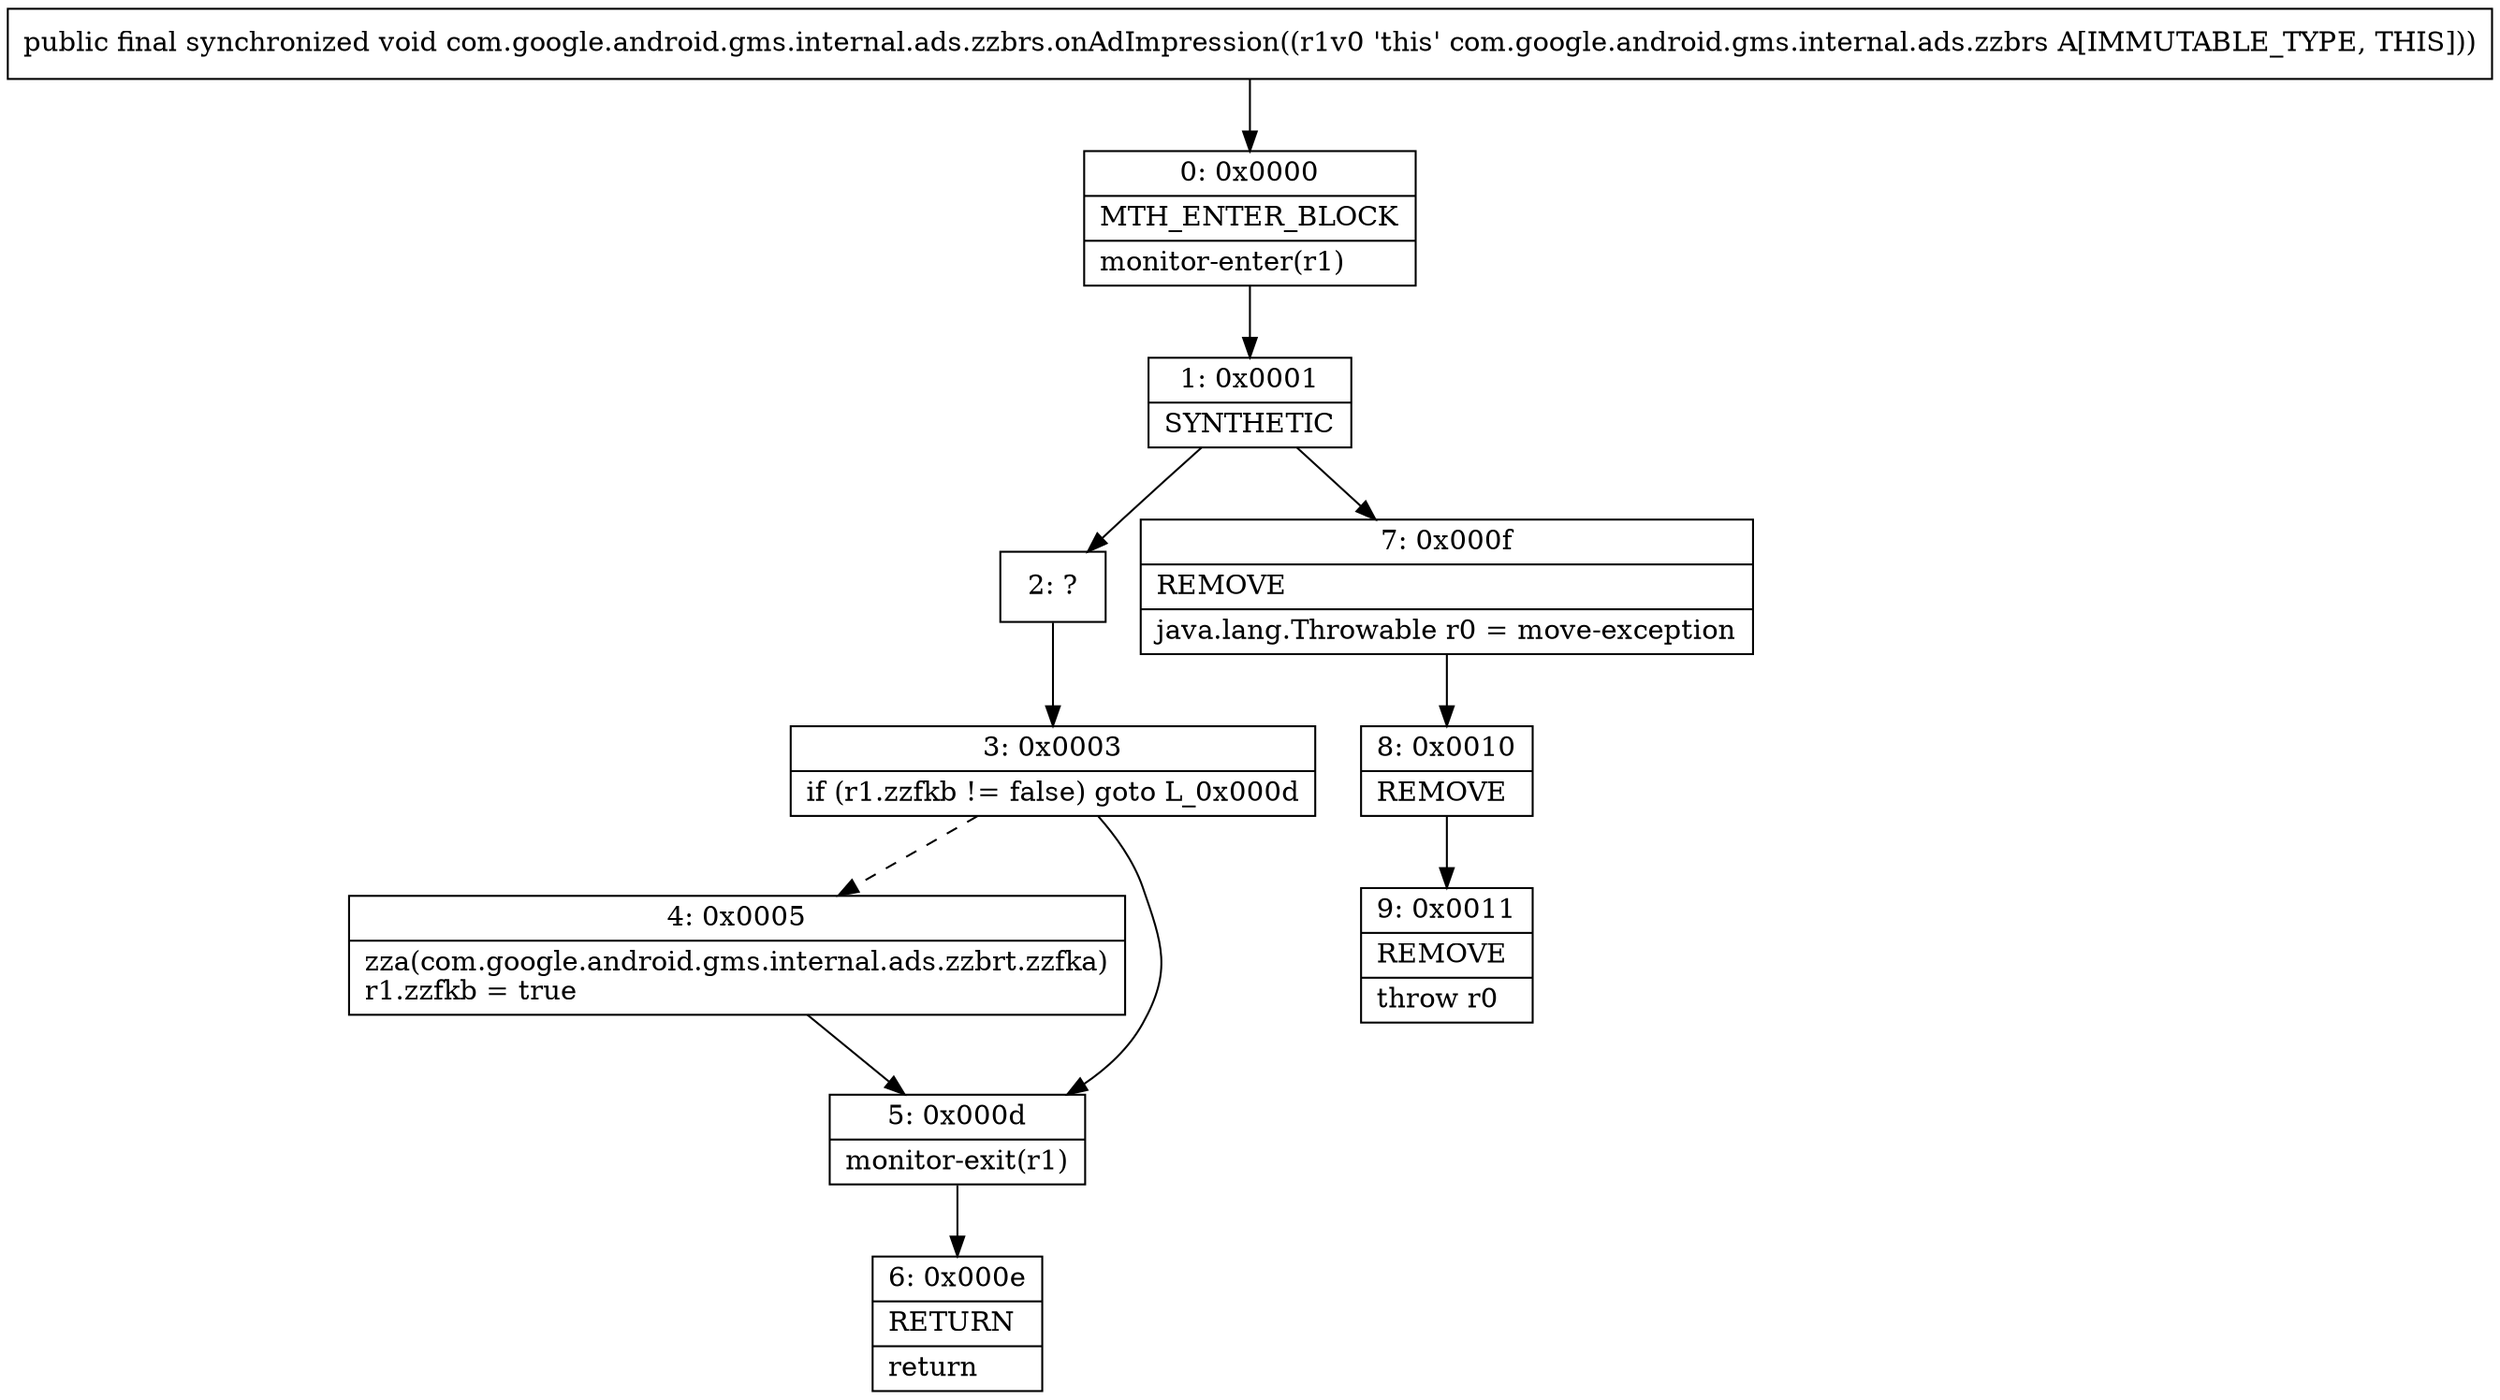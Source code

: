 digraph "CFG forcom.google.android.gms.internal.ads.zzbrs.onAdImpression()V" {
Node_0 [shape=record,label="{0\:\ 0x0000|MTH_ENTER_BLOCK\l|monitor\-enter(r1)\l}"];
Node_1 [shape=record,label="{1\:\ 0x0001|SYNTHETIC\l}"];
Node_2 [shape=record,label="{2\:\ ?}"];
Node_3 [shape=record,label="{3\:\ 0x0003|if (r1.zzfkb != false) goto L_0x000d\l}"];
Node_4 [shape=record,label="{4\:\ 0x0005|zza(com.google.android.gms.internal.ads.zzbrt.zzfka)\lr1.zzfkb = true\l}"];
Node_5 [shape=record,label="{5\:\ 0x000d|monitor\-exit(r1)\l}"];
Node_6 [shape=record,label="{6\:\ 0x000e|RETURN\l|return\l}"];
Node_7 [shape=record,label="{7\:\ 0x000f|REMOVE\l|java.lang.Throwable r0 = move\-exception\l}"];
Node_8 [shape=record,label="{8\:\ 0x0010|REMOVE\l}"];
Node_9 [shape=record,label="{9\:\ 0x0011|REMOVE\l|throw r0\l}"];
MethodNode[shape=record,label="{public final synchronized void com.google.android.gms.internal.ads.zzbrs.onAdImpression((r1v0 'this' com.google.android.gms.internal.ads.zzbrs A[IMMUTABLE_TYPE, THIS])) }"];
MethodNode -> Node_0;
Node_0 -> Node_1;
Node_1 -> Node_2;
Node_1 -> Node_7;
Node_2 -> Node_3;
Node_3 -> Node_4[style=dashed];
Node_3 -> Node_5;
Node_4 -> Node_5;
Node_5 -> Node_6;
Node_7 -> Node_8;
Node_8 -> Node_9;
}

